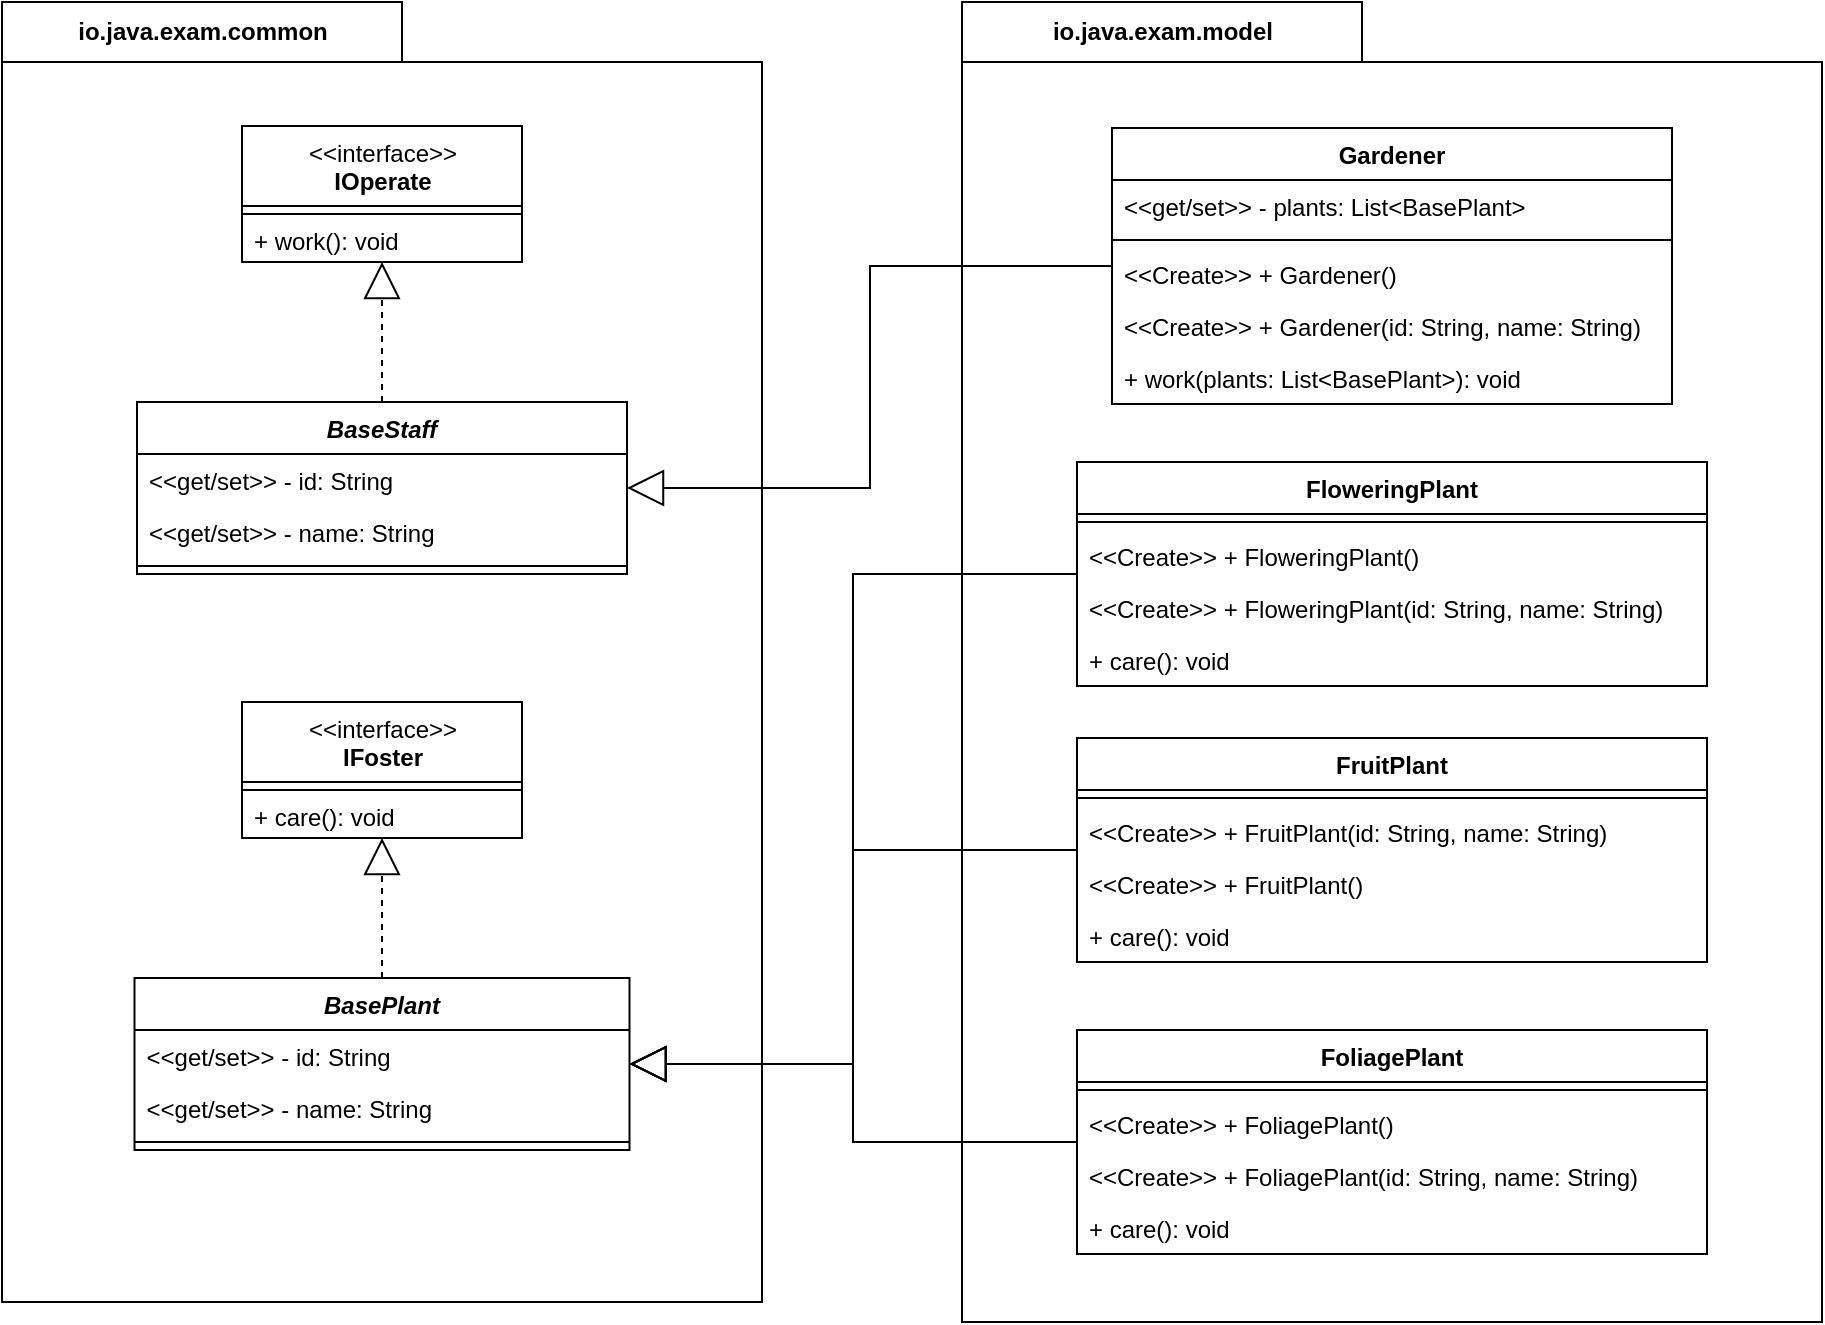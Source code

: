 <mxfile version="20.8.22" type="github">
  <diagram id="NnQSPtpyf3QNm0dHi21h" name="第 2 页">
    <mxGraphModel dx="1434" dy="1582" grid="1" gridSize="10" guides="1" tooltips="1" connect="1" arrows="1" fold="1" page="1" pageScale="1" pageWidth="1169" pageHeight="827" math="0" shadow="0">
      <root>
        <mxCell id="0" />
        <mxCell id="1" parent="0" />
        <mxCell id="keWIGBocF02JREnCztjM-63" value="io.java.exam.common" style="shape=folder;fontStyle=1;tabWidth=200;tabHeight=30;tabPosition=left;html=1;boundedLbl=1;labelInHeader=1;container=1;collapsible=0;recursiveResize=0;" parent="1" vertex="1">
          <mxGeometry x="10" y="-810" width="380" height="650" as="geometry" />
        </mxCell>
        <mxCell id="keWIGBocF02JREnCztjM-24" value="BaseStaff" style="swimlane;fontStyle=3;align=center;verticalAlign=top;childLayout=stackLayout;horizontal=1;startSize=26;horizontalStack=0;resizeParent=1;resizeParentMax=0;resizeLast=0;collapsible=1;marginBottom=0;" parent="keWIGBocF02JREnCztjM-63" vertex="1">
          <mxGeometry x="67.5" y="200" width="245" height="86" as="geometry">
            <mxRectangle x="240" y="170" width="90" height="26" as="alternateBounds" />
          </mxGeometry>
        </mxCell>
        <mxCell id="keWIGBocF02JREnCztjM-25" value="&lt;&lt;get/set&gt;&gt; - id: String" style="text;strokeColor=none;fillColor=none;align=left;verticalAlign=top;spacingLeft=4;spacingRight=4;overflow=hidden;rotatable=0;points=[[0,0.5],[1,0.5]];portConstraint=eastwest;" parent="keWIGBocF02JREnCztjM-24" vertex="1">
          <mxGeometry y="26" width="245" height="26" as="geometry" />
        </mxCell>
        <mxCell id="keWIGBocF02JREnCztjM-28" value="&lt;&lt;get/set&gt;&gt; - name: String" style="text;strokeColor=none;fillColor=none;align=left;verticalAlign=top;spacingLeft=4;spacingRight=4;overflow=hidden;rotatable=0;points=[[0,0.5],[1,0.5]];portConstraint=eastwest;" parent="keWIGBocF02JREnCztjM-24" vertex="1">
          <mxGeometry y="52" width="245" height="26" as="geometry" />
        </mxCell>
        <mxCell id="keWIGBocF02JREnCztjM-26" value="" style="line;strokeWidth=1;fillColor=none;align=left;verticalAlign=middle;spacingTop=-1;spacingLeft=3;spacingRight=3;rotatable=0;labelPosition=right;points=[];portConstraint=eastwest;" parent="keWIGBocF02JREnCztjM-24" vertex="1">
          <mxGeometry y="78" width="245" height="8" as="geometry" />
        </mxCell>
        <mxCell id="keWIGBocF02JREnCztjM-79" value="BasePlant" style="swimlane;fontStyle=3;align=center;verticalAlign=top;childLayout=stackLayout;horizontal=1;startSize=26;horizontalStack=0;resizeParent=1;resizeParentMax=0;resizeLast=0;collapsible=1;marginBottom=0;" parent="keWIGBocF02JREnCztjM-63" vertex="1">
          <mxGeometry x="66.25" y="488" width="247.5" height="86" as="geometry">
            <mxRectangle x="240" y="170" width="90" height="26" as="alternateBounds" />
          </mxGeometry>
        </mxCell>
        <mxCell id="keWIGBocF02JREnCztjM-80" value="&lt;&lt;get/set&gt;&gt; - id: String" style="text;strokeColor=none;fillColor=none;align=left;verticalAlign=top;spacingLeft=4;spacingRight=4;overflow=hidden;rotatable=0;points=[[0,0.5],[1,0.5]];portConstraint=eastwest;" parent="keWIGBocF02JREnCztjM-79" vertex="1">
          <mxGeometry y="26" width="247.5" height="26" as="geometry" />
        </mxCell>
        <mxCell id="keWIGBocF02JREnCztjM-84" value="&lt;&lt;get/set&gt;&gt; - name: String" style="text;strokeColor=none;fillColor=none;align=left;verticalAlign=top;spacingLeft=4;spacingRight=4;overflow=hidden;rotatable=0;points=[[0,0.5],[1,0.5]];portConstraint=eastwest;" parent="keWIGBocF02JREnCztjM-79" vertex="1">
          <mxGeometry y="52" width="247.5" height="26" as="geometry" />
        </mxCell>
        <mxCell id="keWIGBocF02JREnCztjM-81" value="" style="line;strokeWidth=1;fillColor=none;align=left;verticalAlign=middle;spacingTop=-1;spacingLeft=3;spacingRight=3;rotatable=0;labelPosition=right;points=[];portConstraint=eastwest;" parent="keWIGBocF02JREnCztjM-79" vertex="1">
          <mxGeometry y="78" width="247.5" height="8" as="geometry" />
        </mxCell>
        <mxCell id="gZg1OB7kJeGNL3k7u4_E-24" value="&amp;lt;&amp;lt;interface&amp;gt;&amp;gt;&lt;br&gt;&lt;b&gt;IOperate&lt;/b&gt;" style="swimlane;fontStyle=0;align=center;verticalAlign=top;childLayout=stackLayout;horizontal=1;startSize=40;horizontalStack=0;resizeParent=1;resizeParentMax=0;resizeLast=0;collapsible=0;marginBottom=0;html=1;" parent="keWIGBocF02JREnCztjM-63" vertex="1">
          <mxGeometry x="120" y="62" width="140" height="68" as="geometry" />
        </mxCell>
        <mxCell id="gZg1OB7kJeGNL3k7u4_E-29" value="" style="line;strokeWidth=1;fillColor=none;align=left;verticalAlign=middle;spacingTop=-1;spacingLeft=3;spacingRight=3;rotatable=0;labelPosition=right;points=[];portConstraint=eastwest;" parent="gZg1OB7kJeGNL3k7u4_E-24" vertex="1">
          <mxGeometry y="40" width="140" height="8" as="geometry" />
        </mxCell>
        <mxCell id="gZg1OB7kJeGNL3k7u4_E-31" value="+ work(): void" style="text;html=1;strokeColor=none;fillColor=none;align=left;verticalAlign=middle;spacingLeft=4;spacingRight=4;overflow=hidden;rotatable=0;points=[[0,0.5],[1,0.5]];portConstraint=eastwest;" parent="gZg1OB7kJeGNL3k7u4_E-24" vertex="1">
          <mxGeometry y="48" width="140" height="20" as="geometry" />
        </mxCell>
        <mxCell id="gZg1OB7kJeGNL3k7u4_E-32" value="&amp;lt;&amp;lt;interface&amp;gt;&amp;gt;&lt;br&gt;&lt;b&gt;IFoster&lt;/b&gt;" style="swimlane;fontStyle=0;align=center;verticalAlign=top;childLayout=stackLayout;horizontal=1;startSize=40;horizontalStack=0;resizeParent=1;resizeParentMax=0;resizeLast=0;collapsible=0;marginBottom=0;html=1;" parent="keWIGBocF02JREnCztjM-63" vertex="1">
          <mxGeometry x="120" y="350" width="140" height="68" as="geometry" />
        </mxCell>
        <mxCell id="gZg1OB7kJeGNL3k7u4_E-33" value="" style="line;strokeWidth=1;fillColor=none;align=left;verticalAlign=middle;spacingTop=-1;spacingLeft=3;spacingRight=3;rotatable=0;labelPosition=right;points=[];portConstraint=eastwest;" parent="gZg1OB7kJeGNL3k7u4_E-32" vertex="1">
          <mxGeometry y="40" width="140" height="8" as="geometry" />
        </mxCell>
        <mxCell id="gZg1OB7kJeGNL3k7u4_E-34" value="+ care(): void" style="text;html=1;strokeColor=none;fillColor=none;align=left;verticalAlign=middle;spacingLeft=4;spacingRight=4;overflow=hidden;rotatable=0;points=[[0,0.5],[1,0.5]];portConstraint=eastwest;" parent="gZg1OB7kJeGNL3k7u4_E-32" vertex="1">
          <mxGeometry y="48" width="140" height="20" as="geometry" />
        </mxCell>
        <mxCell id="gZg1OB7kJeGNL3k7u4_E-38" value="" style="endArrow=block;endSize=16;endFill=0;html=1;strokeWidth=1;dashed=1;jumpSize=6;rounded=0;arcSize=20;" parent="keWIGBocF02JREnCztjM-63" source="keWIGBocF02JREnCztjM-24" target="gZg1OB7kJeGNL3k7u4_E-24" edge="1">
          <mxGeometry width="160" relative="1" as="geometry">
            <mxPoint x="310" y="511" as="sourcePoint" />
            <mxPoint x="310" y="240" as="targetPoint" />
          </mxGeometry>
        </mxCell>
        <mxCell id="gZg1OB7kJeGNL3k7u4_E-39" value="" style="endArrow=block;endSize=16;endFill=0;html=1;strokeWidth=1;dashed=1;jumpSize=6;rounded=0;arcSize=20;" parent="keWIGBocF02JREnCztjM-63" source="keWIGBocF02JREnCztjM-79" target="gZg1OB7kJeGNL3k7u4_E-32" edge="1">
          <mxGeometry width="160" relative="1" as="geometry">
            <mxPoint x="175" y="280" as="sourcePoint" />
            <mxPoint x="175" y="198.0" as="targetPoint" />
          </mxGeometry>
        </mxCell>
        <mxCell id="keWIGBocF02JREnCztjM-78" value="io.java.exam.model" style="shape=folder;fontStyle=1;tabWidth=200;tabHeight=30;tabPosition=left;html=1;boundedLbl=1;labelInHeader=1;container=1;collapsible=0;recursiveResize=0;" parent="1" vertex="1">
          <mxGeometry x="490" y="-810" width="430" height="660" as="geometry" />
        </mxCell>
        <mxCell id="keWIGBocF02JREnCztjM-49" value="Gardener" style="swimlane;fontStyle=1;align=center;verticalAlign=top;childLayout=stackLayout;horizontal=1;startSize=26;horizontalStack=0;resizeParent=1;resizeParentMax=0;resizeLast=0;collapsible=1;marginBottom=0;" parent="keWIGBocF02JREnCztjM-78" vertex="1">
          <mxGeometry x="75" y="63" width="280" height="138" as="geometry">
            <mxRectangle x="240" y="170" width="90" height="26" as="alternateBounds" />
          </mxGeometry>
        </mxCell>
        <mxCell id="keWIGBocF02JREnCztjM-51" value="&lt;&lt;get/set&gt;&gt; - plants: List&lt;BasePlant&gt;" style="text;strokeColor=none;fillColor=none;align=left;verticalAlign=top;spacingLeft=4;spacingRight=4;overflow=hidden;rotatable=0;points=[[0,0.5],[1,0.5]];portConstraint=eastwest;" parent="keWIGBocF02JREnCztjM-49" vertex="1">
          <mxGeometry y="26" width="280" height="26" as="geometry" />
        </mxCell>
        <mxCell id="keWIGBocF02JREnCztjM-52" value="" style="line;strokeWidth=1;fillColor=none;align=left;verticalAlign=middle;spacingTop=-1;spacingLeft=3;spacingRight=3;rotatable=0;labelPosition=right;points=[];portConstraint=eastwest;" parent="keWIGBocF02JREnCztjM-49" vertex="1">
          <mxGeometry y="52" width="280" height="8" as="geometry" />
        </mxCell>
        <mxCell id="gZg1OB7kJeGNL3k7u4_E-6" value="&lt;&lt;Create&gt;&gt; + Gardener()" style="text;strokeColor=none;fillColor=none;align=left;verticalAlign=top;spacingLeft=4;spacingRight=4;overflow=hidden;rotatable=0;points=[[0,0.5],[1,0.5]];portConstraint=eastwest;" parent="keWIGBocF02JREnCztjM-49" vertex="1">
          <mxGeometry y="60" width="280" height="26" as="geometry" />
        </mxCell>
        <mxCell id="gZg1OB7kJeGNL3k7u4_E-5" value="&lt;&lt;Create&gt;&gt; + Gardener(id: String, name: String)" style="text;strokeColor=none;fillColor=none;align=left;verticalAlign=top;spacingLeft=4;spacingRight=4;overflow=hidden;rotatable=0;points=[[0,0.5],[1,0.5]];portConstraint=eastwest;" parent="keWIGBocF02JREnCztjM-49" vertex="1">
          <mxGeometry y="86" width="280" height="26" as="geometry" />
        </mxCell>
        <mxCell id="keWIGBocF02JREnCztjM-53" value="+ work(plants: List&lt;BasePlant&gt;): void" style="text;strokeColor=none;fillColor=none;align=left;verticalAlign=top;spacingLeft=4;spacingRight=4;overflow=hidden;rotatable=0;points=[[0,0.5],[1,0.5]];portConstraint=eastwest;" parent="keWIGBocF02JREnCztjM-49" vertex="1">
          <mxGeometry y="112" width="280" height="26" as="geometry" />
        </mxCell>
        <mxCell id="keWIGBocF02JREnCztjM-214" value="FloweringPlant" style="swimlane;fontStyle=1;align=center;verticalAlign=top;childLayout=stackLayout;horizontal=1;startSize=26;horizontalStack=0;resizeParent=1;resizeParentMax=0;resizeLast=0;collapsible=1;marginBottom=0;" parent="keWIGBocF02JREnCztjM-78" vertex="1">
          <mxGeometry x="57.5" y="230" width="315" height="112" as="geometry">
            <mxRectangle x="240" y="170" width="90" height="26" as="alternateBounds" />
          </mxGeometry>
        </mxCell>
        <mxCell id="keWIGBocF02JREnCztjM-219" value="" style="line;strokeWidth=1;fillColor=none;align=left;verticalAlign=middle;spacingTop=-1;spacingLeft=3;spacingRight=3;rotatable=0;labelPosition=right;points=[];portConstraint=eastwest;" parent="keWIGBocF02JREnCztjM-214" vertex="1">
          <mxGeometry y="26" width="315" height="8" as="geometry" />
        </mxCell>
        <mxCell id="gZg1OB7kJeGNL3k7u4_E-8" value="&lt;&lt;Create&gt;&gt; + FloweringPlant()" style="text;strokeColor=none;fillColor=none;align=left;verticalAlign=top;spacingLeft=4;spacingRight=4;overflow=hidden;rotatable=0;points=[[0,0.5],[1,0.5]];portConstraint=eastwest;" parent="keWIGBocF02JREnCztjM-214" vertex="1">
          <mxGeometry y="34" width="315" height="26" as="geometry" />
        </mxCell>
        <mxCell id="gZg1OB7kJeGNL3k7u4_E-9" value="&lt;&lt;Create&gt;&gt; + FloweringPlant(id: String, name: String)" style="text;strokeColor=none;fillColor=none;align=left;verticalAlign=top;spacingLeft=4;spacingRight=4;overflow=hidden;rotatable=0;points=[[0,0.5],[1,0.5]];portConstraint=eastwest;" parent="keWIGBocF02JREnCztjM-214" vertex="1">
          <mxGeometry y="60" width="315" height="26" as="geometry" />
        </mxCell>
        <mxCell id="keWIGBocF02JREnCztjM-227" value="+ care(): void" style="text;strokeColor=none;fillColor=none;align=left;verticalAlign=top;spacingLeft=4;spacingRight=4;overflow=hidden;rotatable=0;points=[[0,0.5],[1,0.5]];portConstraint=eastwest;" parent="keWIGBocF02JREnCztjM-214" vertex="1">
          <mxGeometry y="86" width="315" height="26" as="geometry" />
        </mxCell>
        <mxCell id="keWIGBocF02JREnCztjM-228" value="FoliagePlant" style="swimlane;fontStyle=1;align=center;verticalAlign=top;childLayout=stackLayout;horizontal=1;startSize=26;horizontalStack=0;resizeParent=1;resizeParentMax=0;resizeLast=0;collapsible=1;marginBottom=0;" parent="keWIGBocF02JREnCztjM-78" vertex="1">
          <mxGeometry x="57.5" y="514" width="315" height="112" as="geometry">
            <mxRectangle x="240" y="170" width="90" height="26" as="alternateBounds" />
          </mxGeometry>
        </mxCell>
        <mxCell id="keWIGBocF02JREnCztjM-229" value="" style="line;strokeWidth=1;fillColor=none;align=left;verticalAlign=middle;spacingTop=-1;spacingLeft=3;spacingRight=3;rotatable=0;labelPosition=right;points=[];portConstraint=eastwest;" parent="keWIGBocF02JREnCztjM-228" vertex="1">
          <mxGeometry y="26" width="315" height="8" as="geometry" />
        </mxCell>
        <mxCell id="gZg1OB7kJeGNL3k7u4_E-10" value="&lt;&lt;Create&gt;&gt; + FoliagePlant()" style="text;strokeColor=none;fillColor=none;align=left;verticalAlign=top;spacingLeft=4;spacingRight=4;overflow=hidden;rotatable=0;points=[[0,0.5],[1,0.5]];portConstraint=eastwest;" parent="keWIGBocF02JREnCztjM-228" vertex="1">
          <mxGeometry y="34" width="315" height="26" as="geometry" />
        </mxCell>
        <mxCell id="gZg1OB7kJeGNL3k7u4_E-11" value="&lt;&lt;Create&gt;&gt; + FoliagePlant(id: String, name: String)" style="text;strokeColor=none;fillColor=none;align=left;verticalAlign=top;spacingLeft=4;spacingRight=4;overflow=hidden;rotatable=0;points=[[0,0.5],[1,0.5]];portConstraint=eastwest;" parent="keWIGBocF02JREnCztjM-228" vertex="1">
          <mxGeometry y="60" width="315" height="26" as="geometry" />
        </mxCell>
        <mxCell id="keWIGBocF02JREnCztjM-230" value="+ care(): void" style="text;strokeColor=none;fillColor=none;align=left;verticalAlign=top;spacingLeft=4;spacingRight=4;overflow=hidden;rotatable=0;points=[[0,0.5],[1,0.5]];portConstraint=eastwest;" parent="keWIGBocF02JREnCztjM-228" vertex="1">
          <mxGeometry y="86" width="315" height="26" as="geometry" />
        </mxCell>
        <mxCell id="keWIGBocF02JREnCztjM-231" value="FruitPlant" style="swimlane;fontStyle=1;align=center;verticalAlign=top;childLayout=stackLayout;horizontal=1;startSize=26;horizontalStack=0;resizeParent=1;resizeParentMax=0;resizeLast=0;collapsible=1;marginBottom=0;" parent="keWIGBocF02JREnCztjM-78" vertex="1">
          <mxGeometry x="57.5" y="368" width="315" height="112" as="geometry">
            <mxRectangle x="240" y="170" width="90" height="26" as="alternateBounds" />
          </mxGeometry>
        </mxCell>
        <mxCell id="keWIGBocF02JREnCztjM-232" value="" style="line;strokeWidth=1;fillColor=none;align=left;verticalAlign=middle;spacingTop=-1;spacingLeft=3;spacingRight=3;rotatable=0;labelPosition=right;points=[];portConstraint=eastwest;" parent="keWIGBocF02JREnCztjM-231" vertex="1">
          <mxGeometry y="26" width="315" height="8" as="geometry" />
        </mxCell>
        <mxCell id="gZg1OB7kJeGNL3k7u4_E-13" value="&lt;&lt;Create&gt;&gt; + FruitPlant(id: String, name: String)" style="text;strokeColor=none;fillColor=none;align=left;verticalAlign=top;spacingLeft=4;spacingRight=4;overflow=hidden;rotatable=0;points=[[0,0.5],[1,0.5]];portConstraint=eastwest;" parent="keWIGBocF02JREnCztjM-231" vertex="1">
          <mxGeometry y="34" width="315" height="26" as="geometry" />
        </mxCell>
        <mxCell id="gZg1OB7kJeGNL3k7u4_E-12" value="&lt;&lt;Create&gt;&gt; + FruitPlant()" style="text;strokeColor=none;fillColor=none;align=left;verticalAlign=top;spacingLeft=4;spacingRight=4;overflow=hidden;rotatable=0;points=[[0,0.5],[1,0.5]];portConstraint=eastwest;" parent="keWIGBocF02JREnCztjM-231" vertex="1">
          <mxGeometry y="60" width="315" height="26" as="geometry" />
        </mxCell>
        <mxCell id="keWIGBocF02JREnCztjM-233" value="+ care(): void" style="text;strokeColor=none;fillColor=none;align=left;verticalAlign=top;spacingLeft=4;spacingRight=4;overflow=hidden;rotatable=0;points=[[0,0.5],[1,0.5]];portConstraint=eastwest;" parent="keWIGBocF02JREnCztjM-231" vertex="1">
          <mxGeometry y="86" width="315" height="26" as="geometry" />
        </mxCell>
        <mxCell id="dflcO7hPWQ8yH8qj-nFV-1" value="" style="endArrow=block;endSize=16;endFill=0;html=1;rounded=0;edgeStyle=elbowEdgeStyle;" edge="1" parent="1" source="keWIGBocF02JREnCztjM-231" target="keWIGBocF02JREnCztjM-79">
          <mxGeometry width="160" relative="1" as="geometry">
            <mxPoint x="330" y="-340" as="sourcePoint" />
            <mxPoint x="490" y="-340" as="targetPoint" />
          </mxGeometry>
        </mxCell>
        <mxCell id="dflcO7hPWQ8yH8qj-nFV-2" value="" style="endArrow=block;endSize=16;endFill=0;html=1;rounded=0;edgeStyle=elbowEdgeStyle;" edge="1" parent="1" source="keWIGBocF02JREnCztjM-228" target="keWIGBocF02JREnCztjM-79">
          <mxGeometry width="160" relative="1" as="geometry">
            <mxPoint x="558" y="-376" as="sourcePoint" />
            <mxPoint x="334" y="-269" as="targetPoint" />
          </mxGeometry>
        </mxCell>
        <mxCell id="dflcO7hPWQ8yH8qj-nFV-3" value="" style="endArrow=block;endSize=16;endFill=0;html=1;rounded=0;edgeStyle=elbowEdgeStyle;" edge="1" parent="1" source="keWIGBocF02JREnCztjM-214" target="keWIGBocF02JREnCztjM-79">
          <mxGeometry width="160" relative="1" as="geometry">
            <mxPoint x="558" y="-230" as="sourcePoint" />
            <mxPoint x="334" y="-269" as="targetPoint" />
          </mxGeometry>
        </mxCell>
        <mxCell id="dflcO7hPWQ8yH8qj-nFV-4" value="" style="endArrow=block;endSize=16;endFill=0;html=1;rounded=0;edgeStyle=elbowEdgeStyle;" edge="1" parent="1" source="keWIGBocF02JREnCztjM-49" target="keWIGBocF02JREnCztjM-24">
          <mxGeometry width="160" relative="1" as="geometry">
            <mxPoint x="558" y="-514" as="sourcePoint" />
            <mxPoint x="334" y="-269" as="targetPoint" />
          </mxGeometry>
        </mxCell>
      </root>
    </mxGraphModel>
  </diagram>
</mxfile>

